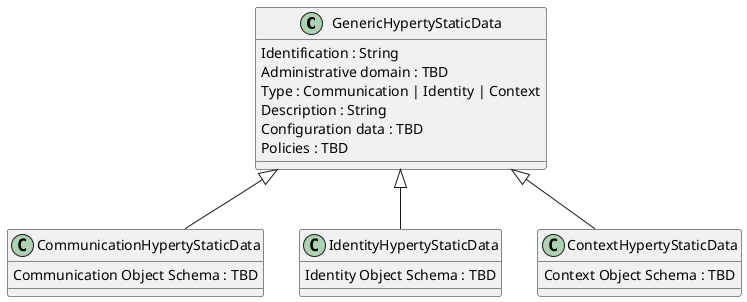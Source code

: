 @startuml
GenericHypertyStaticData <|-- CommunicationHypertyStaticData
GenericHypertyStaticData <|-- IdentityHypertyStaticData
GenericHypertyStaticData <|-- ContextHypertyStaticData
class GenericHypertyStaticData {
Identification : String
Administrative domain : TBD
Type : Communication | Identity | Context
Description : String
Configuration data : TBD
Policies : TBD
}

class CommunicationHypertyStaticData {
Communication Object Schema : TBD
}

class IdentityHypertyStaticData {
Identity Object Schema : TBD
}

class ContextHypertyStaticData {
Context Object Schema : TBD
}
 
@enduml
